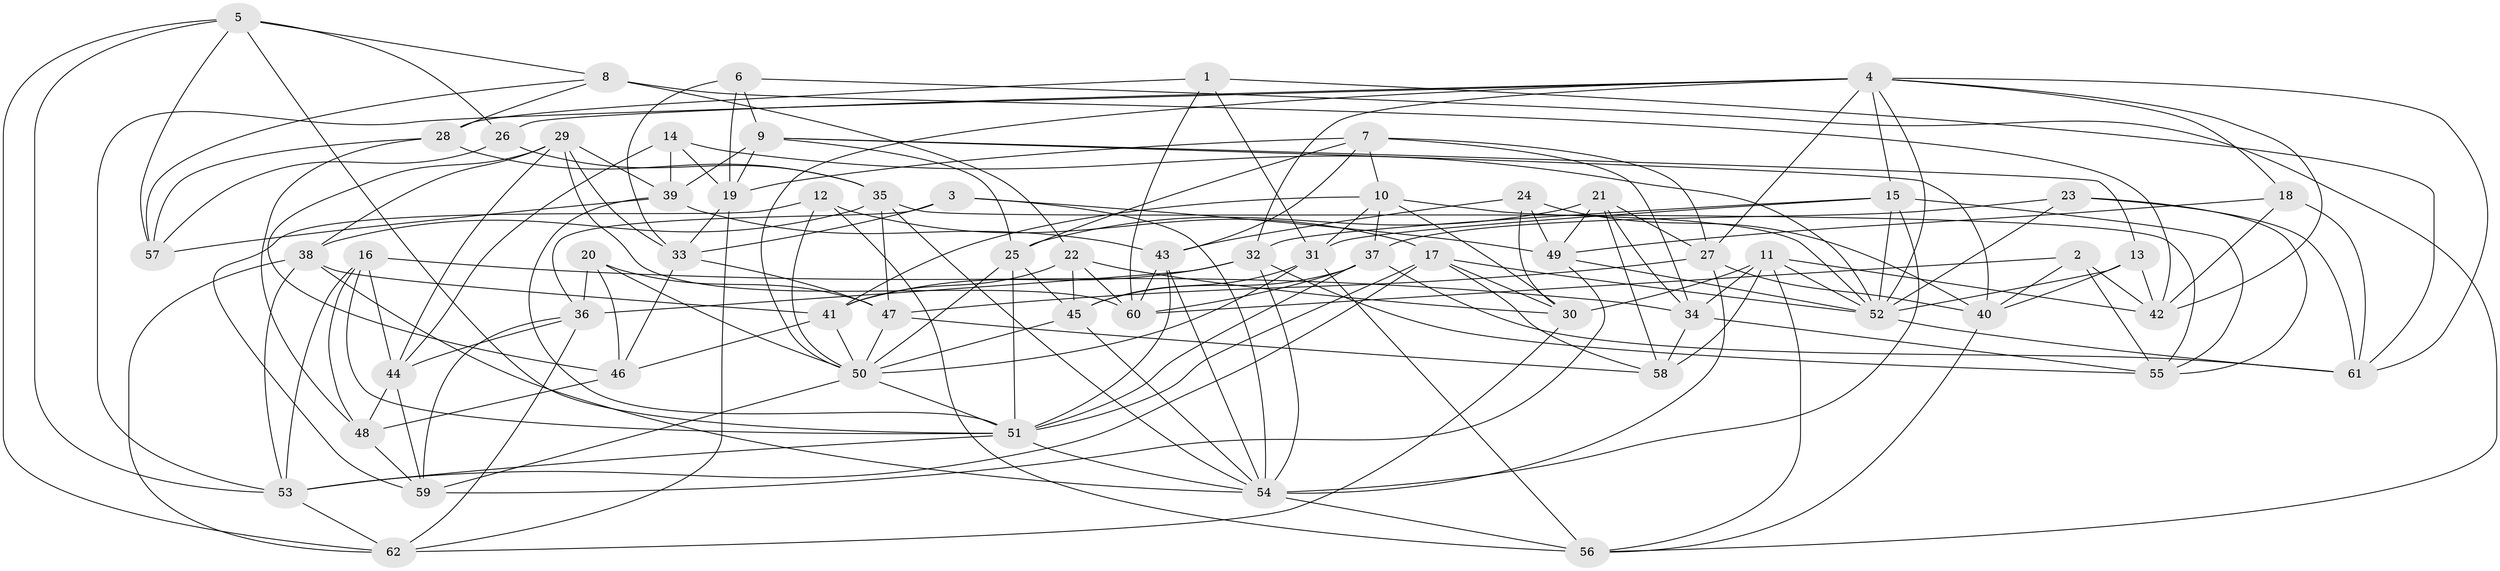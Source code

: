 // original degree distribution, {4: 1.0}
// Generated by graph-tools (version 1.1) at 2025/27/03/09/25 03:27:01]
// undirected, 62 vertices, 180 edges
graph export_dot {
graph [start="1"]
  node [color=gray90,style=filled];
  1;
  2;
  3;
  4;
  5;
  6;
  7;
  8;
  9;
  10;
  11;
  12;
  13;
  14;
  15;
  16;
  17;
  18;
  19;
  20;
  21;
  22;
  23;
  24;
  25;
  26;
  27;
  28;
  29;
  30;
  31;
  32;
  33;
  34;
  35;
  36;
  37;
  38;
  39;
  40;
  41;
  42;
  43;
  44;
  45;
  46;
  47;
  48;
  49;
  50;
  51;
  52;
  53;
  54;
  55;
  56;
  57;
  58;
  59;
  60;
  61;
  62;
  1 -- 28 [weight=1.0];
  1 -- 31 [weight=1.0];
  1 -- 60 [weight=1.0];
  1 -- 61 [weight=1.0];
  2 -- 40 [weight=1.0];
  2 -- 42 [weight=1.0];
  2 -- 55 [weight=1.0];
  2 -- 60 [weight=1.0];
  3 -- 33 [weight=1.0];
  3 -- 36 [weight=1.0];
  3 -- 49 [weight=1.0];
  3 -- 54 [weight=1.0];
  4 -- 15 [weight=1.0];
  4 -- 18 [weight=1.0];
  4 -- 26 [weight=1.0];
  4 -- 27 [weight=1.0];
  4 -- 32 [weight=1.0];
  4 -- 42 [weight=1.0];
  4 -- 50 [weight=1.0];
  4 -- 52 [weight=1.0];
  4 -- 53 [weight=1.0];
  4 -- 61 [weight=1.0];
  5 -- 8 [weight=1.0];
  5 -- 26 [weight=1.0];
  5 -- 51 [weight=1.0];
  5 -- 53 [weight=1.0];
  5 -- 57 [weight=1.0];
  5 -- 62 [weight=1.0];
  6 -- 9 [weight=1.0];
  6 -- 19 [weight=1.0];
  6 -- 33 [weight=1.0];
  6 -- 56 [weight=1.0];
  7 -- 10 [weight=1.0];
  7 -- 19 [weight=1.0];
  7 -- 25 [weight=1.0];
  7 -- 27 [weight=1.0];
  7 -- 34 [weight=1.0];
  7 -- 43 [weight=1.0];
  8 -- 22 [weight=2.0];
  8 -- 28 [weight=1.0];
  8 -- 42 [weight=1.0];
  8 -- 57 [weight=1.0];
  9 -- 13 [weight=1.0];
  9 -- 19 [weight=1.0];
  9 -- 25 [weight=1.0];
  9 -- 39 [weight=1.0];
  9 -- 40 [weight=1.0];
  10 -- 30 [weight=1.0];
  10 -- 31 [weight=1.0];
  10 -- 37 [weight=1.0];
  10 -- 41 [weight=1.0];
  10 -- 52 [weight=1.0];
  11 -- 30 [weight=1.0];
  11 -- 34 [weight=1.0];
  11 -- 42 [weight=1.0];
  11 -- 52 [weight=1.0];
  11 -- 56 [weight=1.0];
  11 -- 58 [weight=1.0];
  12 -- 17 [weight=1.0];
  12 -- 50 [weight=1.0];
  12 -- 56 [weight=1.0];
  12 -- 59 [weight=1.0];
  13 -- 40 [weight=1.0];
  13 -- 42 [weight=1.0];
  13 -- 52 [weight=1.0];
  14 -- 19 [weight=1.0];
  14 -- 39 [weight=1.0];
  14 -- 44 [weight=1.0];
  14 -- 52 [weight=1.0];
  15 -- 31 [weight=1.0];
  15 -- 32 [weight=1.0];
  15 -- 52 [weight=1.0];
  15 -- 54 [weight=1.0];
  15 -- 55 [weight=1.0];
  16 -- 34 [weight=1.0];
  16 -- 44 [weight=1.0];
  16 -- 48 [weight=1.0];
  16 -- 51 [weight=1.0];
  16 -- 53 [weight=2.0];
  17 -- 30 [weight=1.0];
  17 -- 51 [weight=1.0];
  17 -- 52 [weight=1.0];
  17 -- 53 [weight=1.0];
  17 -- 58 [weight=1.0];
  18 -- 42 [weight=1.0];
  18 -- 49 [weight=1.0];
  18 -- 61 [weight=1.0];
  19 -- 33 [weight=1.0];
  19 -- 62 [weight=1.0];
  20 -- 36 [weight=1.0];
  20 -- 46 [weight=1.0];
  20 -- 47 [weight=1.0];
  20 -- 50 [weight=1.0];
  21 -- 25 [weight=1.0];
  21 -- 27 [weight=1.0];
  21 -- 34 [weight=1.0];
  21 -- 49 [weight=1.0];
  21 -- 58 [weight=2.0];
  22 -- 30 [weight=1.0];
  22 -- 41 [weight=1.0];
  22 -- 45 [weight=1.0];
  22 -- 60 [weight=1.0];
  23 -- 37 [weight=1.0];
  23 -- 52 [weight=1.0];
  23 -- 55 [weight=1.0];
  23 -- 61 [weight=1.0];
  24 -- 30 [weight=1.0];
  24 -- 40 [weight=1.0];
  24 -- 43 [weight=1.0];
  24 -- 49 [weight=1.0];
  25 -- 45 [weight=1.0];
  25 -- 50 [weight=1.0];
  25 -- 51 [weight=1.0];
  26 -- 35 [weight=1.0];
  26 -- 57 [weight=1.0];
  27 -- 40 [weight=1.0];
  27 -- 47 [weight=1.0];
  27 -- 54 [weight=1.0];
  28 -- 35 [weight=1.0];
  28 -- 48 [weight=1.0];
  28 -- 57 [weight=2.0];
  29 -- 33 [weight=1.0];
  29 -- 38 [weight=1.0];
  29 -- 39 [weight=1.0];
  29 -- 44 [weight=1.0];
  29 -- 46 [weight=1.0];
  29 -- 60 [weight=1.0];
  30 -- 62 [weight=1.0];
  31 -- 45 [weight=1.0];
  31 -- 50 [weight=1.0];
  31 -- 56 [weight=1.0];
  32 -- 36 [weight=1.0];
  32 -- 41 [weight=1.0];
  32 -- 54 [weight=1.0];
  32 -- 55 [weight=1.0];
  33 -- 46 [weight=1.0];
  33 -- 47 [weight=1.0];
  34 -- 55 [weight=1.0];
  34 -- 58 [weight=1.0];
  35 -- 38 [weight=1.0];
  35 -- 47 [weight=1.0];
  35 -- 54 [weight=1.0];
  35 -- 55 [weight=1.0];
  36 -- 44 [weight=1.0];
  36 -- 59 [weight=1.0];
  36 -- 62 [weight=1.0];
  37 -- 45 [weight=1.0];
  37 -- 51 [weight=1.0];
  37 -- 60 [weight=1.0];
  37 -- 61 [weight=1.0];
  38 -- 41 [weight=1.0];
  38 -- 53 [weight=1.0];
  38 -- 54 [weight=1.0];
  38 -- 62 [weight=1.0];
  39 -- 43 [weight=1.0];
  39 -- 51 [weight=1.0];
  39 -- 57 [weight=1.0];
  40 -- 56 [weight=1.0];
  41 -- 46 [weight=1.0];
  41 -- 50 [weight=1.0];
  43 -- 51 [weight=1.0];
  43 -- 54 [weight=1.0];
  43 -- 60 [weight=1.0];
  44 -- 48 [weight=1.0];
  44 -- 59 [weight=1.0];
  45 -- 50 [weight=1.0];
  45 -- 54 [weight=1.0];
  46 -- 48 [weight=2.0];
  47 -- 50 [weight=1.0];
  47 -- 58 [weight=1.0];
  48 -- 59 [weight=1.0];
  49 -- 52 [weight=1.0];
  49 -- 59 [weight=1.0];
  50 -- 51 [weight=1.0];
  50 -- 59 [weight=1.0];
  51 -- 53 [weight=1.0];
  51 -- 54 [weight=1.0];
  52 -- 61 [weight=1.0];
  53 -- 62 [weight=1.0];
  54 -- 56 [weight=1.0];
}
